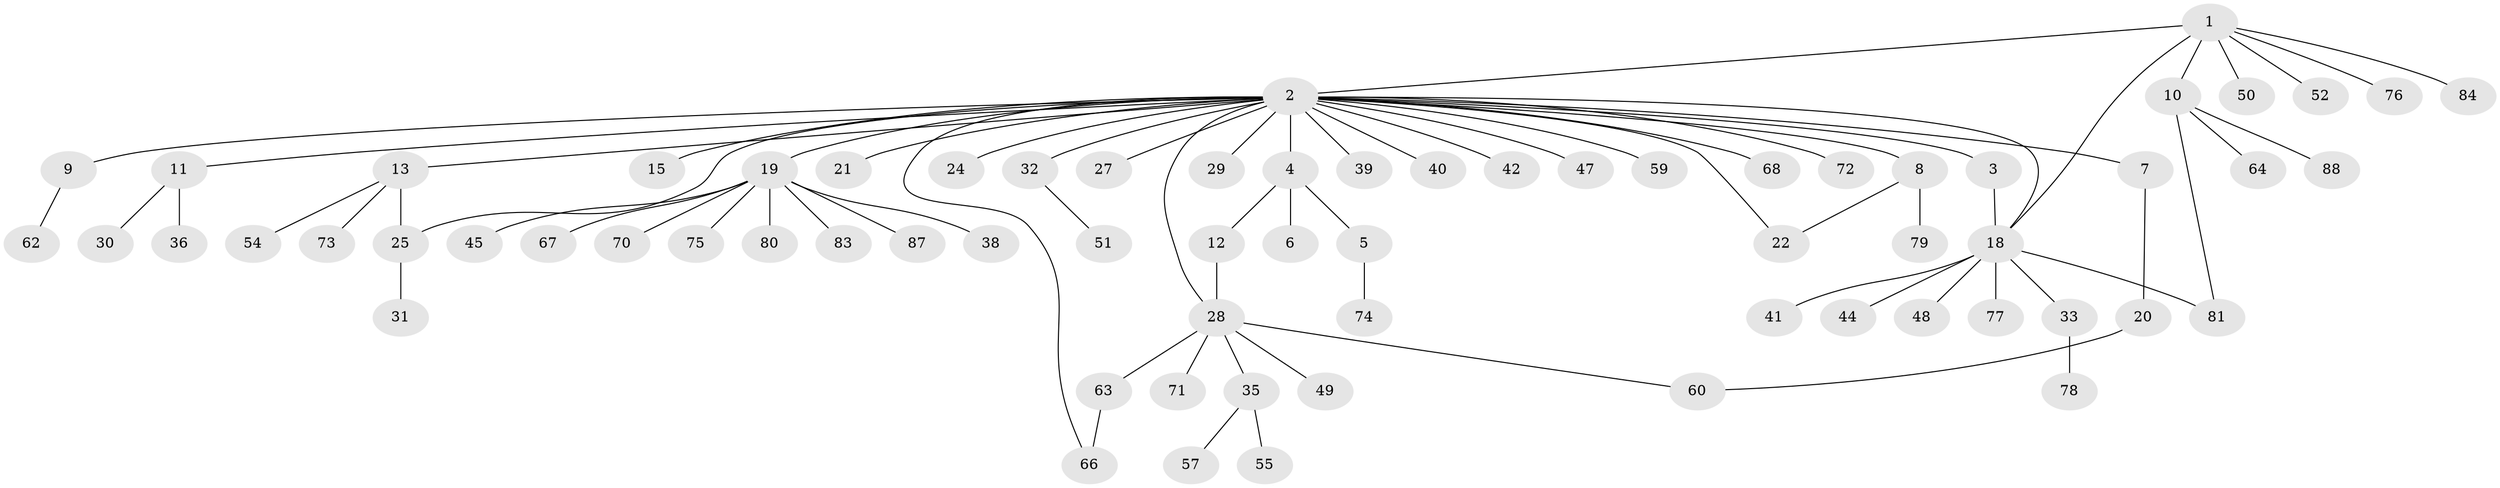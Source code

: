 // Generated by graph-tools (version 1.1) at 2025/23/03/03/25 07:23:50]
// undirected, 70 vertices, 77 edges
graph export_dot {
graph [start="1"]
  node [color=gray90,style=filled];
  1 [super="+14"];
  2 [super="+23"];
  3;
  4 [super="+85"];
  5;
  6;
  7;
  8 [super="+17"];
  9 [super="+43"];
  10 [super="+82"];
  11 [super="+16"];
  12 [super="+58"];
  13 [super="+86"];
  15 [super="+53"];
  18 [super="+61"];
  19 [super="+26"];
  20 [super="+46"];
  21;
  22;
  24;
  25 [super="+65"];
  27;
  28 [super="+34"];
  29;
  30;
  31 [super="+89"];
  32 [super="+69"];
  33 [super="+56"];
  35 [super="+37"];
  36;
  38;
  39;
  40;
  41;
  42;
  44;
  45;
  47;
  48;
  49;
  50;
  51;
  52;
  54;
  55;
  57;
  59;
  60;
  62;
  63;
  64;
  66;
  67;
  68;
  70;
  71;
  72;
  73;
  74;
  75;
  76;
  77;
  78;
  79;
  80;
  81;
  83;
  84;
  87;
  88;
  1 -- 2 [weight=2];
  1 -- 10;
  1 -- 18;
  1 -- 50;
  1 -- 52;
  1 -- 76;
  1 -- 84;
  2 -- 3;
  2 -- 4;
  2 -- 7;
  2 -- 8;
  2 -- 9;
  2 -- 11;
  2 -- 13 [weight=2];
  2 -- 15;
  2 -- 18;
  2 -- 19;
  2 -- 21;
  2 -- 22;
  2 -- 24;
  2 -- 27;
  2 -- 28;
  2 -- 29;
  2 -- 32;
  2 -- 39;
  2 -- 40;
  2 -- 42;
  2 -- 47;
  2 -- 59;
  2 -- 66;
  2 -- 68;
  2 -- 72;
  2 -- 25;
  3 -- 18;
  4 -- 5;
  4 -- 6;
  4 -- 12;
  5 -- 74;
  7 -- 20;
  8 -- 79;
  8 -- 22;
  9 -- 62;
  10 -- 64;
  10 -- 81;
  10 -- 88;
  11 -- 36;
  11 -- 30;
  12 -- 28;
  13 -- 25;
  13 -- 54;
  13 -- 73;
  18 -- 33;
  18 -- 41;
  18 -- 44;
  18 -- 48;
  18 -- 77;
  18 -- 81;
  19 -- 38;
  19 -- 67;
  19 -- 70;
  19 -- 80;
  19 -- 83;
  19 -- 87;
  19 -- 75;
  19 -- 45;
  20 -- 60;
  25 -- 31;
  28 -- 35;
  28 -- 49;
  28 -- 60;
  28 -- 63;
  28 -- 71;
  32 -- 51;
  33 -- 78;
  35 -- 57;
  35 -- 55;
  63 -- 66;
}
